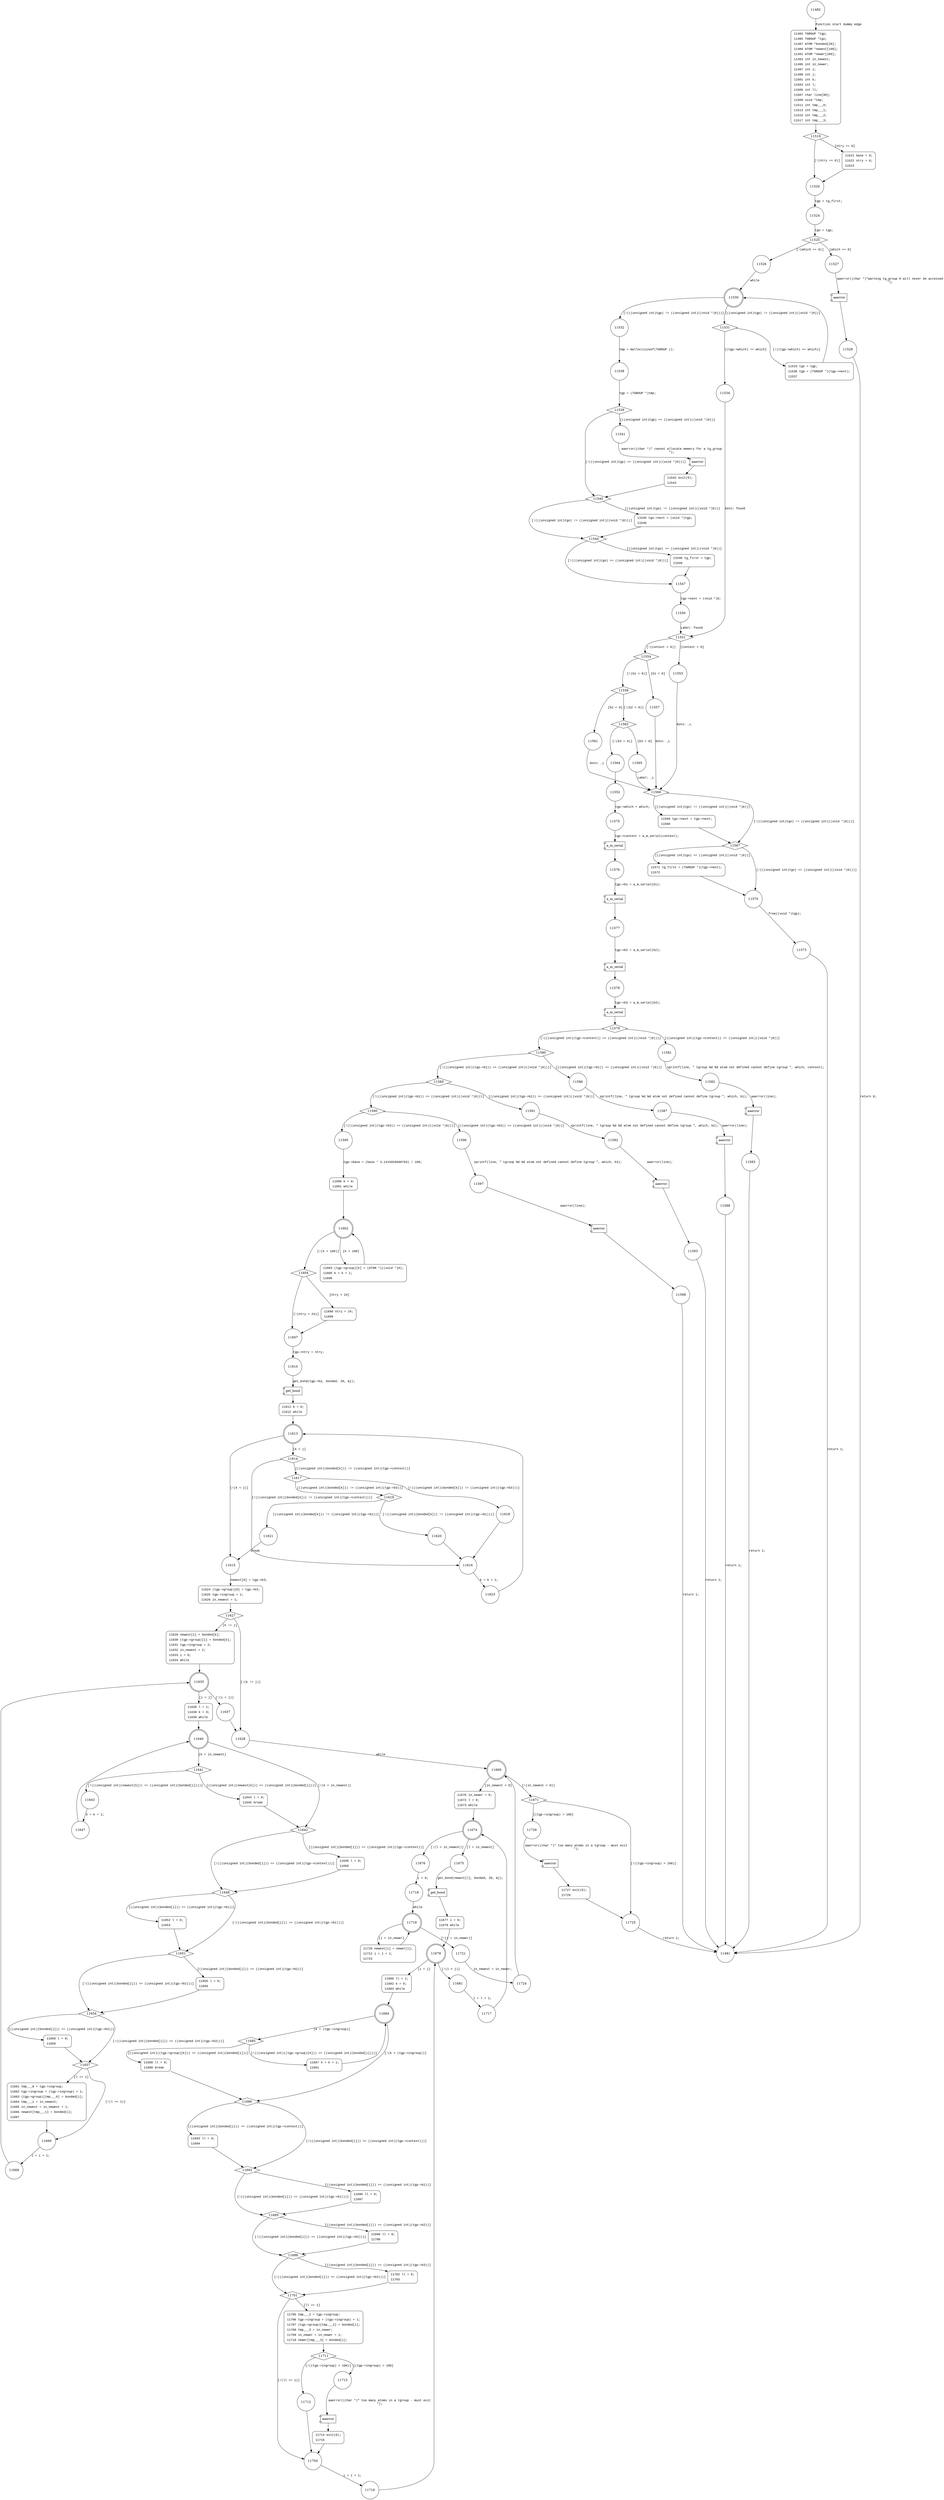 digraph tgroup {
11482 [shape="circle"]
11483 [shape="circle"]
11519 [shape="diamond"]
11520 [shape="circle"]
11521 [shape="circle"]
11524 [shape="circle"]
11525 [shape="diamond"]
11526 [shape="circle"]
11527 [shape="circle"]
11528 [shape="circle"]
11530 [shape="doublecircle"]
11532 [shape="circle"]
11531 [shape="diamond"]
11533 [shape="circle"]
11534 [shape="circle"]
11551 [shape="diamond"]
11554 [shape="diamond"]
11553 [shape="circle"]
11566 [shape="diamond"]
11567 [shape="diamond"]
11568 [shape="circle"]
11570 [shape="circle"]
11571 [shape="circle"]
11573 [shape="circle"]
11558 [shape="diamond"]
11557 [shape="circle"]
11562 [shape="diamond"]
11561 [shape="circle"]
11564 [shape="circle"]
11565 [shape="circle"]
11552 [shape="circle"]
11575 [shape="circle"]
11576 [shape="circle"]
11577 [shape="circle"]
11578 [shape="circle"]
11579 [shape="diamond"]
11580 [shape="diamond"]
11581 [shape="circle"]
11582 [shape="circle"]
11583 [shape="circle"]
11585 [shape="diamond"]
11586 [shape="circle"]
11587 [shape="circle"]
11588 [shape="circle"]
11590 [shape="diamond"]
11591 [shape="circle"]
11592 [shape="circle"]
11593 [shape="circle"]
11595 [shape="circle"]
11596 [shape="circle"]
11597 [shape="circle"]
11598 [shape="circle"]
11600 [shape="circle"]
11602 [shape="doublecircle"]
11604 [shape="diamond"]
11603 [shape="circle"]
11607 [shape="circle"]
11608 [shape="circle"]
11610 [shape="circle"]
11611 [shape="circle"]
11613 [shape="doublecircle"]
11615 [shape="circle"]
11614 [shape="diamond"]
11616 [shape="circle"]
11617 [shape="diamond"]
11618 [shape="circle"]
11619 [shape="diamond"]
11620 [shape="circle"]
11621 [shape="circle"]
11624 [shape="circle"]
11627 [shape="diamond"]
11628 [shape="circle"]
11629 [shape="circle"]
11635 [shape="doublecircle"]
11637 [shape="circle"]
11636 [shape="circle"]
11640 [shape="doublecircle"]
11642 [shape="diamond"]
11641 [shape="diamond"]
11643 [shape="circle"]
11644 [shape="circle"]
11648 [shape="diamond"]
11649 [shape="circle"]
11651 [shape="diamond"]
11652 [shape="circle"]
11654 [shape="diamond"]
11655 [shape="circle"]
11657 [shape="diamond"]
11658 [shape="circle"]
11660 [shape="circle"]
11661 [shape="circle"]
11668 [shape="circle"]
11647 [shape="circle"]
11669 [shape="doublecircle"]
11671 [shape="diamond"]
11670 [shape="circle"]
11674 [shape="doublecircle"]
11676 [shape="circle"]
11675 [shape="circle"]
11677 [shape="circle"]
11679 [shape="doublecircle"]
11681 [shape="circle"]
11680 [shape="circle"]
11684 [shape="doublecircle"]
11686 [shape="diamond"]
11685 [shape="diamond"]
11687 [shape="circle"]
11688 [shape="circle"]
11692 [shape="diamond"]
11693 [shape="circle"]
11695 [shape="diamond"]
11696 [shape="circle"]
11698 [shape="diamond"]
11699 [shape="circle"]
11701 [shape="diamond"]
11702 [shape="circle"]
11704 [shape="circle"]
11705 [shape="circle"]
11711 [shape="diamond"]
11712 [shape="circle"]
11713 [shape="circle"]
11714 [shape="circle"]
11716 [shape="circle"]
11717 [shape="circle"]
11718 [shape="circle"]
11719 [shape="doublecircle"]
11721 [shape="circle"]
11720 [shape="circle"]
11724 [shape="circle"]
11725 [shape="circle"]
11726 [shape="circle"]
11727 [shape="circle"]
11481 [shape="circle"]
11623 [shape="circle"]
11538 [shape="circle"]
11539 [shape="diamond"]
11540 [shape="diamond"]
11541 [shape="circle"]
11542 [shape="circle"]
11544 [shape="diamond"]
11545 [shape="circle"]
11547 [shape="circle"]
11548 [shape="circle"]
11550 [shape="circle"]
11483 [style="filled,bold" penwidth="1" fillcolor="white" fontname="Courier New" shape="Mrecord" label=<<table border="0" cellborder="0" cellpadding="3" bgcolor="white"><tr><td align="right">11483</td><td align="left">TGROUP *tgp;</td></tr><tr><td align="right">11485</td><td align="left">TGROUP *tgo;</td></tr><tr><td align="right">11487</td><td align="left">ATOM *bonded[20];</td></tr><tr><td align="right">11489</td><td align="left">ATOM *newest[100];</td></tr><tr><td align="right">11491</td><td align="left">ATOM *newer[100];</td></tr><tr><td align="right">11493</td><td align="left">int in_newest;</td></tr><tr><td align="right">11495</td><td align="left">int in_newer;</td></tr><tr><td align="right">11497</td><td align="left">int i;</td></tr><tr><td align="right">11499</td><td align="left">int j;</td></tr><tr><td align="right">11501</td><td align="left">int k;</td></tr><tr><td align="right">11503</td><td align="left">int l;</td></tr><tr><td align="right">11505</td><td align="left">int ll;</td></tr><tr><td align="right">11507</td><td align="left">char line[80];</td></tr><tr><td align="right">11509</td><td align="left">void *tmp;</td></tr><tr><td align="right">11511</td><td align="left">int tmp___0;</td></tr><tr><td align="right">11513</td><td align="left">int tmp___1;</td></tr><tr><td align="right">11515</td><td align="left">int tmp___2;</td></tr><tr><td align="right">11517</td><td align="left">int tmp___3;</td></tr></table>>]
11483 -> 11519[label=""]
11521 [style="filled,bold" penwidth="1" fillcolor="white" fontname="Courier New" shape="Mrecord" label=<<table border="0" cellborder="0" cellpadding="3" bgcolor="white"><tr><td align="right">11521</td><td align="left">base = 0;</td></tr><tr><td align="right">11522</td><td align="left">ntry = 6;</td></tr><tr><td align="right">11523</td><td align="left"></td></tr></table>>]
11521 -> 11520[label=""]
11568 [style="filled,bold" penwidth="1" fillcolor="white" fontname="Courier New" shape="Mrecord" label=<<table border="0" cellborder="0" cellpadding="3" bgcolor="white"><tr><td align="right">11568</td><td align="left">tgo-&gt;next = tgp-&gt;next;</td></tr><tr><td align="right">11569</td><td align="left"></td></tr></table>>]
11568 -> 11567[label=""]
11571 [style="filled,bold" penwidth="1" fillcolor="white" fontname="Courier New" shape="Mrecord" label=<<table border="0" cellborder="0" cellpadding="3" bgcolor="white"><tr><td align="right">11571</td><td align="left">tg_first = (TGROUP *)(tgp-&gt;next);</td></tr><tr><td align="right">11572</td><td align="left"></td></tr></table>>]
11571 -> 11570[label=""]
11600 [style="filled,bold" penwidth="1" fillcolor="white" fontname="Courier New" shape="Mrecord" label=<<table border="0" cellborder="0" cellpadding="3" bgcolor="white"><tr><td align="right">11600</td><td align="left">k = 0;</td></tr><tr><td align="right">11601</td><td align="left">while</td></tr></table>>]
11600 -> 11602[label=""]
11603 [style="filled,bold" penwidth="1" fillcolor="white" fontname="Courier New" shape="Mrecord" label=<<table border="0" cellborder="0" cellpadding="3" bgcolor="white"><tr><td align="right">11603</td><td align="left">(tgp-&gt;group)[k] = (ATOM *)((void *)0);</td></tr><tr><td align="right">11605</td><td align="left">k = k + 1;</td></tr><tr><td align="right">11606</td><td align="left"></td></tr></table>>]
11603 -> 11602[label=""]
11608 [style="filled,bold" penwidth="1" fillcolor="white" fontname="Courier New" shape="Mrecord" label=<<table border="0" cellborder="0" cellpadding="3" bgcolor="white"><tr><td align="right">11608</td><td align="left">ntry = 24;</td></tr><tr><td align="right">11609</td><td align="left"></td></tr></table>>]
11608 -> 11607[label=""]
11611 [style="filled,bold" penwidth="1" fillcolor="white" fontname="Courier New" shape="Mrecord" label=<<table border="0" cellborder="0" cellpadding="3" bgcolor="white"><tr><td align="right">11611</td><td align="left">k = 0;</td></tr><tr><td align="right">11612</td><td align="left">while</td></tr></table>>]
11611 -> 11613[label=""]
11624 [style="filled,bold" penwidth="1" fillcolor="white" fontname="Courier New" shape="Mrecord" label=<<table border="0" cellborder="0" cellpadding="3" bgcolor="white"><tr><td align="right">11624</td><td align="left">(tgp-&gt;group)[0] = tgp-&gt;b3;</td></tr><tr><td align="right">11625</td><td align="left">tgp-&gt;ingroup = 1;</td></tr><tr><td align="right">11626</td><td align="left">in_newest = 1;</td></tr></table>>]
11624 -> 11627[label=""]
11629 [style="filled,bold" penwidth="1" fillcolor="white" fontname="Courier New" shape="Mrecord" label=<<table border="0" cellborder="0" cellpadding="3" bgcolor="white"><tr><td align="right">11629</td><td align="left">newest[1] = bonded[k];</td></tr><tr><td align="right">11630</td><td align="left">(tgp-&gt;group)[1] = bonded[k];</td></tr><tr><td align="right">11631</td><td align="left">tgp-&gt;ingroup = 2;</td></tr><tr><td align="right">11632</td><td align="left">in_newest = 2;</td></tr><tr><td align="right">11633</td><td align="left">i = 0;</td></tr><tr><td align="right">11634</td><td align="left">while</td></tr></table>>]
11629 -> 11635[label=""]
11636 [style="filled,bold" penwidth="1" fillcolor="white" fontname="Courier New" shape="Mrecord" label=<<table border="0" cellborder="0" cellpadding="3" bgcolor="white"><tr><td align="right">11636</td><td align="left">l = 1;</td></tr><tr><td align="right">11638</td><td align="left">k = 0;</td></tr><tr><td align="right">11639</td><td align="left">while</td></tr></table>>]
11636 -> 11640[label=""]
11644 [style="filled,bold" penwidth="1" fillcolor="white" fontname="Courier New" shape="Mrecord" label=<<table border="0" cellborder="0" cellpadding="3" bgcolor="white"><tr><td align="right">11644</td><td align="left">l = 0;</td></tr><tr><td align="right">11645</td><td align="left">break</td></tr></table>>]
11644 -> 11642[label=""]
11649 [style="filled,bold" penwidth="1" fillcolor="white" fontname="Courier New" shape="Mrecord" label=<<table border="0" cellborder="0" cellpadding="3" bgcolor="white"><tr><td align="right">11649</td><td align="left">l = 0;</td></tr><tr><td align="right">11650</td><td align="left"></td></tr></table>>]
11649 -> 11648[label=""]
11652 [style="filled,bold" penwidth="1" fillcolor="white" fontname="Courier New" shape="Mrecord" label=<<table border="0" cellborder="0" cellpadding="3" bgcolor="white"><tr><td align="right">11652</td><td align="left">l = 0;</td></tr><tr><td align="right">11653</td><td align="left"></td></tr></table>>]
11652 -> 11651[label=""]
11655 [style="filled,bold" penwidth="1" fillcolor="white" fontname="Courier New" shape="Mrecord" label=<<table border="0" cellborder="0" cellpadding="3" bgcolor="white"><tr><td align="right">11655</td><td align="left">l = 0;</td></tr><tr><td align="right">11656</td><td align="left"></td></tr></table>>]
11655 -> 11654[label=""]
11658 [style="filled,bold" penwidth="1" fillcolor="white" fontname="Courier New" shape="Mrecord" label=<<table border="0" cellborder="0" cellpadding="3" bgcolor="white"><tr><td align="right">11658</td><td align="left">l = 0;</td></tr><tr><td align="right">11659</td><td align="left"></td></tr></table>>]
11658 -> 11657[label=""]
11661 [style="filled,bold" penwidth="1" fillcolor="white" fontname="Courier New" shape="Mrecord" label=<<table border="0" cellborder="0" cellpadding="3" bgcolor="white"><tr><td align="right">11661</td><td align="left">tmp___0 = tgp-&gt;ingroup;</td></tr><tr><td align="right">11662</td><td align="left">tgp-&gt;ingroup = (tgp-&gt;ingroup) + 1;</td></tr><tr><td align="right">11663</td><td align="left">(tgp-&gt;group)[tmp___0] = bonded[i];</td></tr><tr><td align="right">11664</td><td align="left">tmp___1 = in_newest;</td></tr><tr><td align="right">11665</td><td align="left">in_newest = in_newest + 1;</td></tr><tr><td align="right">11666</td><td align="left">newest[tmp___1] = bonded[i];</td></tr><tr><td align="right">11667</td><td align="left"></td></tr></table>>]
11661 -> 11660[label=""]
11670 [style="filled,bold" penwidth="1" fillcolor="white" fontname="Courier New" shape="Mrecord" label=<<table border="0" cellborder="0" cellpadding="3" bgcolor="white"><tr><td align="right">11670</td><td align="left">in_newer = 0;</td></tr><tr><td align="right">11672</td><td align="left">l = 0;</td></tr><tr><td align="right">11673</td><td align="left">while</td></tr></table>>]
11670 -> 11674[label=""]
11677 [style="filled,bold" penwidth="1" fillcolor="white" fontname="Courier New" shape="Mrecord" label=<<table border="0" cellborder="0" cellpadding="3" bgcolor="white"><tr><td align="right">11677</td><td align="left">i = 0;</td></tr><tr><td align="right">11678</td><td align="left">while</td></tr></table>>]
11677 -> 11679[label=""]
11680 [style="filled,bold" penwidth="1" fillcolor="white" fontname="Courier New" shape="Mrecord" label=<<table border="0" cellborder="0" cellpadding="3" bgcolor="white"><tr><td align="right">11680</td><td align="left">ll = 1;</td></tr><tr><td align="right">11682</td><td align="left">k = 0;</td></tr><tr><td align="right">11683</td><td align="left">while</td></tr></table>>]
11680 -> 11684[label=""]
11688 [style="filled,bold" penwidth="1" fillcolor="white" fontname="Courier New" shape="Mrecord" label=<<table border="0" cellborder="0" cellpadding="3" bgcolor="white"><tr><td align="right">11688</td><td align="left">ll = 0;</td></tr><tr><td align="right">11689</td><td align="left">break</td></tr></table>>]
11688 -> 11686[label=""]
11693 [style="filled,bold" penwidth="1" fillcolor="white" fontname="Courier New" shape="Mrecord" label=<<table border="0" cellborder="0" cellpadding="3" bgcolor="white"><tr><td align="right">11693</td><td align="left">ll = 0;</td></tr><tr><td align="right">11694</td><td align="left"></td></tr></table>>]
11693 -> 11692[label=""]
11696 [style="filled,bold" penwidth="1" fillcolor="white" fontname="Courier New" shape="Mrecord" label=<<table border="0" cellborder="0" cellpadding="3" bgcolor="white"><tr><td align="right">11696</td><td align="left">ll = 0;</td></tr><tr><td align="right">11697</td><td align="left"></td></tr></table>>]
11696 -> 11695[label=""]
11699 [style="filled,bold" penwidth="1" fillcolor="white" fontname="Courier New" shape="Mrecord" label=<<table border="0" cellborder="0" cellpadding="3" bgcolor="white"><tr><td align="right">11699</td><td align="left">ll = 0;</td></tr><tr><td align="right">11700</td><td align="left"></td></tr></table>>]
11699 -> 11698[label=""]
11702 [style="filled,bold" penwidth="1" fillcolor="white" fontname="Courier New" shape="Mrecord" label=<<table border="0" cellborder="0" cellpadding="3" bgcolor="white"><tr><td align="right">11702</td><td align="left">ll = 0;</td></tr><tr><td align="right">11703</td><td align="left"></td></tr></table>>]
11702 -> 11701[label=""]
11705 [style="filled,bold" penwidth="1" fillcolor="white" fontname="Courier New" shape="Mrecord" label=<<table border="0" cellborder="0" cellpadding="3" bgcolor="white"><tr><td align="right">11705</td><td align="left">tmp___2 = tgp-&gt;ingroup;</td></tr><tr><td align="right">11706</td><td align="left">tgp-&gt;ingroup = (tgp-&gt;ingroup) + 1;</td></tr><tr><td align="right">11707</td><td align="left">(tgp-&gt;group)[tmp___2] = bonded[i];</td></tr><tr><td align="right">11708</td><td align="left">tmp___3 = in_newer;</td></tr><tr><td align="right">11709</td><td align="left">in_newer = in_newer + 1;</td></tr><tr><td align="right">11710</td><td align="left">newer[tmp___3] = bonded[i];</td></tr></table>>]
11705 -> 11711[label=""]
11714 [style="filled,bold" penwidth="1" fillcolor="white" fontname="Courier New" shape="Mrecord" label=<<table border="0" cellborder="0" cellpadding="3" bgcolor="white"><tr><td align="right">11714</td><td align="left">exit(0);</td></tr><tr><td align="right">11715</td><td align="left"></td></tr></table>>]
11714 -> 11704[label=""]
11687 [style="filled,bold" penwidth="1" fillcolor="white" fontname="Courier New" shape="Mrecord" label=<<table border="0" cellborder="0" cellpadding="3" bgcolor="white"><tr><td align="right">11687</td><td align="left">k = k + 1;</td></tr><tr><td align="right">11691</td><td align="left"></td></tr></table>>]
11687 -> 11684[label=""]
11720 [style="filled,bold" penwidth="1" fillcolor="white" fontname="Courier New" shape="Mrecord" label=<<table border="0" cellborder="0" cellpadding="3" bgcolor="white"><tr><td align="right">11720</td><td align="left">newest[i] = newer[i];</td></tr><tr><td align="right">11722</td><td align="left">i = i + 1;</td></tr><tr><td align="right">11723</td><td align="left"></td></tr></table>>]
11720 -> 11719[label=""]
11727 [style="filled,bold" penwidth="1" fillcolor="white" fontname="Courier New" shape="Mrecord" label=<<table border="0" cellborder="0" cellpadding="3" bgcolor="white"><tr><td align="right">11727</td><td align="left">exit(0);</td></tr><tr><td align="right">11728</td><td align="left"></td></tr></table>>]
11727 -> 11725[label=""]
11533 [style="filled,bold" penwidth="1" fillcolor="white" fontname="Courier New" shape="Mrecord" label=<<table border="0" cellborder="0" cellpadding="3" bgcolor="white"><tr><td align="right">11533</td><td align="left">tgo = tgp;</td></tr><tr><td align="right">11536</td><td align="left">tgp = (TGROUP *)(tgp-&gt;next);</td></tr><tr><td align="right">11537</td><td align="left"></td></tr></table>>]
11533 -> 11530[label=""]
11542 [style="filled,bold" penwidth="1" fillcolor="white" fontname="Courier New" shape="Mrecord" label=<<table border="0" cellborder="0" cellpadding="3" bgcolor="white"><tr><td align="right">11542</td><td align="left">exit(0);</td></tr><tr><td align="right">11543</td><td align="left"></td></tr></table>>]
11542 -> 11540[label=""]
11545 [style="filled,bold" penwidth="1" fillcolor="white" fontname="Courier New" shape="Mrecord" label=<<table border="0" cellborder="0" cellpadding="3" bgcolor="white"><tr><td align="right">11545</td><td align="left">tgo-&gt;next = (void *)tgp;</td></tr><tr><td align="right">11546</td><td align="left"></td></tr></table>>]
11545 -> 11544[label=""]
11548 [style="filled,bold" penwidth="1" fillcolor="white" fontname="Courier New" shape="Mrecord" label=<<table border="0" cellborder="0" cellpadding="3" bgcolor="white"><tr><td align="right">11548</td><td align="left">tg_first = tgp;</td></tr><tr><td align="right">11549</td><td align="left"></td></tr></table>>]
11548 -> 11547[label=""]
11482 -> 11483 [label="Function start dummy edge" fontname="Courier New"]
11519 -> 11520 [label="[!(ntry == 0)]" fontname="Courier New"]
11519 -> 11521 [label="[ntry == 0]" fontname="Courier New"]
11520 -> 11524 [label="tgp = tg_first;" fontname="Courier New"]
11525 -> 11526 [label="[!(which == 0)]" fontname="Courier New"]
11525 -> 11527 [label="[which == 0]" fontname="Courier New"]
100190 [shape="component" label="aaerror"]
11527 -> 100190 [label="aaerror((char *)\"warning tg_group 0 will never be accessed\n\");" fontname="Courier New"]
100190 -> 11528 [label="" fontname="Courier New"]
11526 -> 11530 [label="while" fontname="Courier New"]
11530 -> 11532 [label="[!(((unsigned int)tgp) != ((unsigned int)((void *)0)))]" fontname="Courier New"]
11530 -> 11531 [label="[((unsigned int)tgp) != ((unsigned int)((void *)0))]" fontname="Courier New"]
11531 -> 11533 [label="[!((tgp->which) == which)]" fontname="Courier New"]
11531 -> 11534 [label="[(tgp->which) == which]" fontname="Courier New"]
11551 -> 11554 [label="[!(context < 0)]" fontname="Courier New"]
11551 -> 11553 [label="[context < 0]" fontname="Courier New"]
11566 -> 11567 [label="[!(((unsigned int)tgo) != ((unsigned int)((void *)0)))]" fontname="Courier New"]
11566 -> 11568 [label="[((unsigned int)tgo) != ((unsigned int)((void *)0))]" fontname="Courier New"]
11567 -> 11570 [label="[!(((unsigned int)tgo) == ((unsigned int)((void *)0)))]" fontname="Courier New"]
11567 -> 11571 [label="[((unsigned int)tgo) == ((unsigned int)((void *)0))]" fontname="Courier New"]
11570 -> 11573 [label="free((void *)tgp);" fontname="Courier New"]
11554 -> 11558 [label="[!(b1 < 0)]" fontname="Courier New"]
11554 -> 11557 [label="[b1 < 0]" fontname="Courier New"]
11558 -> 11562 [label="[!(b2 < 0)]" fontname="Courier New"]
11558 -> 11561 [label="[b2 < 0]" fontname="Courier New"]
11562 -> 11564 [label="[!(b3 < 0)]" fontname="Courier New"]
11562 -> 11565 [label="[b3 < 0]" fontname="Courier New"]
11564 -> 11552 [label="" fontname="Courier New"]
100191 [shape="component" label="a_m_serial"]
11575 -> 100191 [label="tgp->context = a_m_serial(context);" fontname="Courier New"]
100191 -> 11576 [label="" fontname="Courier New"]
100192 [shape="component" label="a_m_serial"]
11576 -> 100192 [label="tgp->b1 = a_m_serial(b1);" fontname="Courier New"]
100192 -> 11577 [label="" fontname="Courier New"]
100193 [shape="component" label="a_m_serial"]
11577 -> 100193 [label="tgp->b2 = a_m_serial(b2);" fontname="Courier New"]
100193 -> 11578 [label="" fontname="Courier New"]
100194 [shape="component" label="a_m_serial"]
11578 -> 100194 [label="tgp->b3 = a_m_serial(b3);" fontname="Courier New"]
100194 -> 11579 [label="" fontname="Courier New"]
11579 -> 11580 [label="[!(((unsigned int)(tgp->context)) == ((unsigned int)((void *)0)))]" fontname="Courier New"]
11579 -> 11581 [label="[((unsigned int)(tgp->context)) == ((unsigned int)((void *)0))]" fontname="Courier New"]
100195 [shape="component" label="aaerror"]
11582 -> 100195 [label="aaerror(line);" fontname="Courier New"]
100195 -> 11583 [label="" fontname="Courier New"]
11580 -> 11585 [label="[!(((unsigned int)(tgp->b1)) == ((unsigned int)((void *)0)))]" fontname="Courier New"]
11580 -> 11586 [label="[((unsigned int)(tgp->b1)) == ((unsigned int)((void *)0))]" fontname="Courier New"]
100196 [shape="component" label="aaerror"]
11587 -> 100196 [label="aaerror(line);" fontname="Courier New"]
100196 -> 11588 [label="" fontname="Courier New"]
11585 -> 11590 [label="[!(((unsigned int)(tgp->b2)) == ((unsigned int)((void *)0)))]" fontname="Courier New"]
11585 -> 11591 [label="[((unsigned int)(tgp->b2)) == ((unsigned int)((void *)0))]" fontname="Courier New"]
100197 [shape="component" label="aaerror"]
11592 -> 100197 [label="aaerror(line);" fontname="Courier New"]
100197 -> 11593 [label="" fontname="Courier New"]
11590 -> 11595 [label="[!(((unsigned int)(tgp->b3)) == ((unsigned int)((void *)0)))]" fontname="Courier New"]
11590 -> 11596 [label="[((unsigned int)(tgp->b3)) == ((unsigned int)((void *)0))]" fontname="Courier New"]
100198 [shape="component" label="aaerror"]
11597 -> 100198 [label="aaerror(line);" fontname="Courier New"]
100198 -> 11598 [label="" fontname="Courier New"]
11595 -> 11600 [label="tgp->base = (base * 3.1415926589793) / 180;" fontname="Courier New"]
11602 -> 11604 [label="[!(k < 100)]" fontname="Courier New"]
11602 -> 11603 [label="[k < 100]" fontname="Courier New"]
11604 -> 11607 [label="[!(ntry > 24)]" fontname="Courier New"]
11604 -> 11608 [label="[ntry > 24]" fontname="Courier New"]
11607 -> 11610 [label="tgp->ntry = ntry;" fontname="Courier New"]
100199 [shape="component" label="get_bond"]
11610 -> 100199 [label="get_bond(tgp->b2, bonded, 20, &j);" fontname="Courier New"]
100199 -> 11611 [label="" fontname="Courier New"]
11613 -> 11615 [label="[!(k < j)]" fontname="Courier New"]
11613 -> 11614 [label="[k < j]" fontname="Courier New"]
11614 -> 11616 [label="[!(((unsigned int)(bonded[k])) != ((unsigned int)(tgp->context)))]" fontname="Courier New"]
11614 -> 11617 [label="[((unsigned int)(bonded[k])) != ((unsigned int)(tgp->context))]" fontname="Courier New"]
11617 -> 11618 [label="[!(((unsigned int)(bonded[k])) != ((unsigned int)(tgp->b3)))]" fontname="Courier New"]
11617 -> 11619 [label="[((unsigned int)(bonded[k])) != ((unsigned int)(tgp->b3))]" fontname="Courier New"]
11619 -> 11620 [label="[!(((unsigned int)(bonded[k])) != ((unsigned int)(tgp->b1)))]" fontname="Courier New"]
11619 -> 11621 [label="[((unsigned int)(bonded[k])) != ((unsigned int)(tgp->b1))]" fontname="Courier New"]
11615 -> 11624 [label="newest[0] = tgp->b3;" fontname="Courier New"]
11627 -> 11628 [label="[!(k != j)]" fontname="Courier New"]
11627 -> 11629 [label="[k != j]" fontname="Courier New"]
11635 -> 11637 [label="[!(i < j)]" fontname="Courier New"]
11635 -> 11636 [label="[i < j]" fontname="Courier New"]
11640 -> 11642 [label="[!(k < in_newest)]" fontname="Courier New"]
11640 -> 11641 [label="[k < in_newest]" fontname="Courier New"]
11641 -> 11643 [label="[!(((unsigned int)(newest[k])) == ((unsigned int)(bonded[i])))]" fontname="Courier New"]
11641 -> 11644 [label="[((unsigned int)(newest[k])) == ((unsigned int)(bonded[i]))]" fontname="Courier New"]
11642 -> 11648 [label="[!(((unsigned int)(bonded[i])) == ((unsigned int)(tgp->context)))]" fontname="Courier New"]
11642 -> 11649 [label="[((unsigned int)(bonded[i])) == ((unsigned int)(tgp->context))]" fontname="Courier New"]
11648 -> 11651 [label="[!(((unsigned int)(bonded[i])) == ((unsigned int)(tgp->b1)))]" fontname="Courier New"]
11648 -> 11652 [label="[((unsigned int)(bonded[i])) == ((unsigned int)(tgp->b1))]" fontname="Courier New"]
11651 -> 11654 [label="[!(((unsigned int)(bonded[i])) == ((unsigned int)(tgp->b2)))]" fontname="Courier New"]
11651 -> 11655 [label="[((unsigned int)(bonded[i])) == ((unsigned int)(tgp->b2))]" fontname="Courier New"]
11654 -> 11657 [label="[!(((unsigned int)(bonded[i])) == ((unsigned int)(tgp->b3)))]" fontname="Courier New"]
11654 -> 11658 [label="[((unsigned int)(bonded[i])) == ((unsigned int)(tgp->b3))]" fontname="Courier New"]
11657 -> 11660 [label="[!(l == 1)]" fontname="Courier New"]
11657 -> 11661 [label="[l == 1]" fontname="Courier New"]
11660 -> 11668 [label="i = i + 1;" fontname="Courier New"]
11643 -> 11647 [label="k = k + 1;" fontname="Courier New"]
11637 -> 11628 [label="" fontname="Courier New"]
11628 -> 11669 [label="while" fontname="Courier New"]
11669 -> 11671 [label="[!(in_newest > 0)]" fontname="Courier New"]
11669 -> 11670 [label="[in_newest > 0]" fontname="Courier New"]
11674 -> 11676 [label="[!(l < in_newest)]" fontname="Courier New"]
11674 -> 11675 [label="[l < in_newest]" fontname="Courier New"]
100200 [shape="component" label="get_bond"]
11675 -> 100200 [label="get_bond(newest[l], bonded, 20, &j);" fontname="Courier New"]
100200 -> 11677 [label="" fontname="Courier New"]
11679 -> 11681 [label="[!(i < j)]" fontname="Courier New"]
11679 -> 11680 [label="[i < j]" fontname="Courier New"]
11684 -> 11686 [label="[!(k < (tgp->ingroup))]" fontname="Courier New"]
11684 -> 11685 [label="[k < (tgp->ingroup)]" fontname="Courier New"]
11685 -> 11687 [label="[!(((unsigned int)((tgp->group)[k])) == ((unsigned int)(bonded[i])))]" fontname="Courier New"]
11685 -> 11688 [label="[((unsigned int)((tgp->group)[k])) == ((unsigned int)(bonded[i]))]" fontname="Courier New"]
11686 -> 11692 [label="[!(((unsigned int)(bonded[i])) == ((unsigned int)(tgp->context)))]" fontname="Courier New"]
11686 -> 11693 [label="[((unsigned int)(bonded[i])) == ((unsigned int)(tgp->context))]" fontname="Courier New"]
11692 -> 11695 [label="[!(((unsigned int)(bonded[i])) == ((unsigned int)(tgp->b1)))]" fontname="Courier New"]
11692 -> 11696 [label="[((unsigned int)(bonded[i])) == ((unsigned int)(tgp->b1))]" fontname="Courier New"]
11695 -> 11698 [label="[!(((unsigned int)(bonded[i])) == ((unsigned int)(tgp->b2)))]" fontname="Courier New"]
11695 -> 11699 [label="[((unsigned int)(bonded[i])) == ((unsigned int)(tgp->b2))]" fontname="Courier New"]
11698 -> 11701 [label="[!(((unsigned int)(bonded[i])) == ((unsigned int)(tgp->b3)))]" fontname="Courier New"]
11698 -> 11702 [label="[((unsigned int)(bonded[i])) == ((unsigned int)(tgp->b3))]" fontname="Courier New"]
11701 -> 11704 [label="[!(ll == 1)]" fontname="Courier New"]
11701 -> 11705 [label="[ll == 1]" fontname="Courier New"]
11711 -> 11712 [label="[!((tgp->ingroup) > 100)]" fontname="Courier New"]
11711 -> 11713 [label="[(tgp->ingroup) > 100]" fontname="Courier New"]
100201 [shape="component" label="aaerror"]
11713 -> 100201 [label="aaerror((char *)\" too many atoms in a tgroup - must exit\n\");" fontname="Courier New"]
100201 -> 11714 [label="" fontname="Courier New"]
11704 -> 11716 [label="i = i + 1;" fontname="Courier New"]
11712 -> 11704 [label="" fontname="Courier New"]
11681 -> 11717 [label="l = l + 1;" fontname="Courier New"]
11676 -> 11718 [label="i = 0;" fontname="Courier New"]
11719 -> 11721 [label="[!(i < in_newer)]" fontname="Courier New"]
11719 -> 11720 [label="[i < in_newer]" fontname="Courier New"]
11721 -> 11724 [label="in_newest = in_newer;" fontname="Courier New"]
11671 -> 11725 [label="[!((tgp->ingroup) > 100)]" fontname="Courier New"]
11671 -> 11726 [label="[(tgp->ingroup) > 100]" fontname="Courier New"]
100202 [shape="component" label="aaerror"]
11726 -> 100202 [label="aaerror((char *)\" too many atoms in a tgroup - must exit\n\");" fontname="Courier New"]
100202 -> 11727 [label="" fontname="Courier New"]
11725 -> 11481 [label="return 1;" fontname="Courier New"]
11616 -> 11623 [label="k = k + 1;" fontname="Courier New"]
11618 -> 11616 [label="" fontname="Courier New"]
11532 -> 11538 [label="tmp = malloc(sizeof(TGROUP ));" fontname="Courier New"]
11539 -> 11540 [label="[!(((unsigned int)tgp) == ((unsigned int)((void *)0)))]" fontname="Courier New"]
11539 -> 11541 [label="[((unsigned int)tgp) == ((unsigned int)((void *)0))]" fontname="Courier New"]
100203 [shape="component" label="aaerror"]
11541 -> 100203 [label="aaerror((char *)\" cannot allocate memory for a tg_group\n\");" fontname="Courier New"]
100203 -> 11542 [label="" fontname="Courier New"]
11540 -> 11544 [label="[!(((unsigned int)tgo) != ((unsigned int)((void *)0)))]" fontname="Courier New"]
11540 -> 11545 [label="[((unsigned int)tgo) != ((unsigned int)((void *)0))]" fontname="Courier New"]
11544 -> 11547 [label="[!(((unsigned int)tgo) == ((unsigned int)((void *)0)))]" fontname="Courier New"]
11544 -> 11548 [label="[((unsigned int)tgo) == ((unsigned int)((void *)0))]" fontname="Courier New"]
11547 -> 11550 [label="tgp->next = (void *)0;" fontname="Courier New"]
11524 -> 11525 [label="tgo = tgp;" fontname="Courier New"]
11528 -> 11481 [label="return 0;" fontname="Courier New"]
11534 -> 11551 [label="Goto: found" fontname="Courier New"]
11553 -> 11566 [label="Goto: _L" fontname="Courier New"]
11573 -> 11481 [label="return 1;" fontname="Courier New"]
11557 -> 11566 [label="Goto: _L" fontname="Courier New"]
11561 -> 11566 [label="Goto: _L" fontname="Courier New"]
11565 -> 11566 [label="Label: _L" fontname="Courier New"]
11552 -> 11575 [label="tgp->which = which;" fontname="Courier New"]
11581 -> 11582 [label="sprintf(line, \" tgroup %d %d atom not defined cannot define tgroup \", which, context);" fontname="Courier New"]
11583 -> 11481 [label="return 1;" fontname="Courier New"]
11586 -> 11587 [label="sprintf(line, \" tgroup %d %d atom not defined cannot define tgroup \", which, b1);" fontname="Courier New"]
11588 -> 11481 [label="return 1;" fontname="Courier New"]
11591 -> 11592 [label="sprintf(line, \" tgroup %d %d atom not defined cannot define tgroup \", which, b2);" fontname="Courier New"]
11593 -> 11481 [label="return 1;" fontname="Courier New"]
11596 -> 11597 [label="sprintf(line, \" tgroup %d %d atom not defined cannot define tgroup \", which, b3);" fontname="Courier New"]
11598 -> 11481 [label="return 1;" fontname="Courier New"]
11621 -> 11615 [label="break" fontname="Courier New"]
11668 -> 11635 [label="" fontname="Courier New"]
11647 -> 11640 [label="" fontname="Courier New"]
11716 -> 11679 [label="" fontname="Courier New"]
11717 -> 11674 [label="" fontname="Courier New"]
11718 -> 11719 [label="while" fontname="Courier New"]
11724 -> 11669 [label="" fontname="Courier New"]
11620 -> 11616 [label="" fontname="Courier New"]
11623 -> 11613 [label="" fontname="Courier New"]
11538 -> 11539 [label="tgp = (TGROUP *)tmp;" fontname="Courier New"]
11550 -> 11551 [label="Label: found" fontname="Courier New"]
}